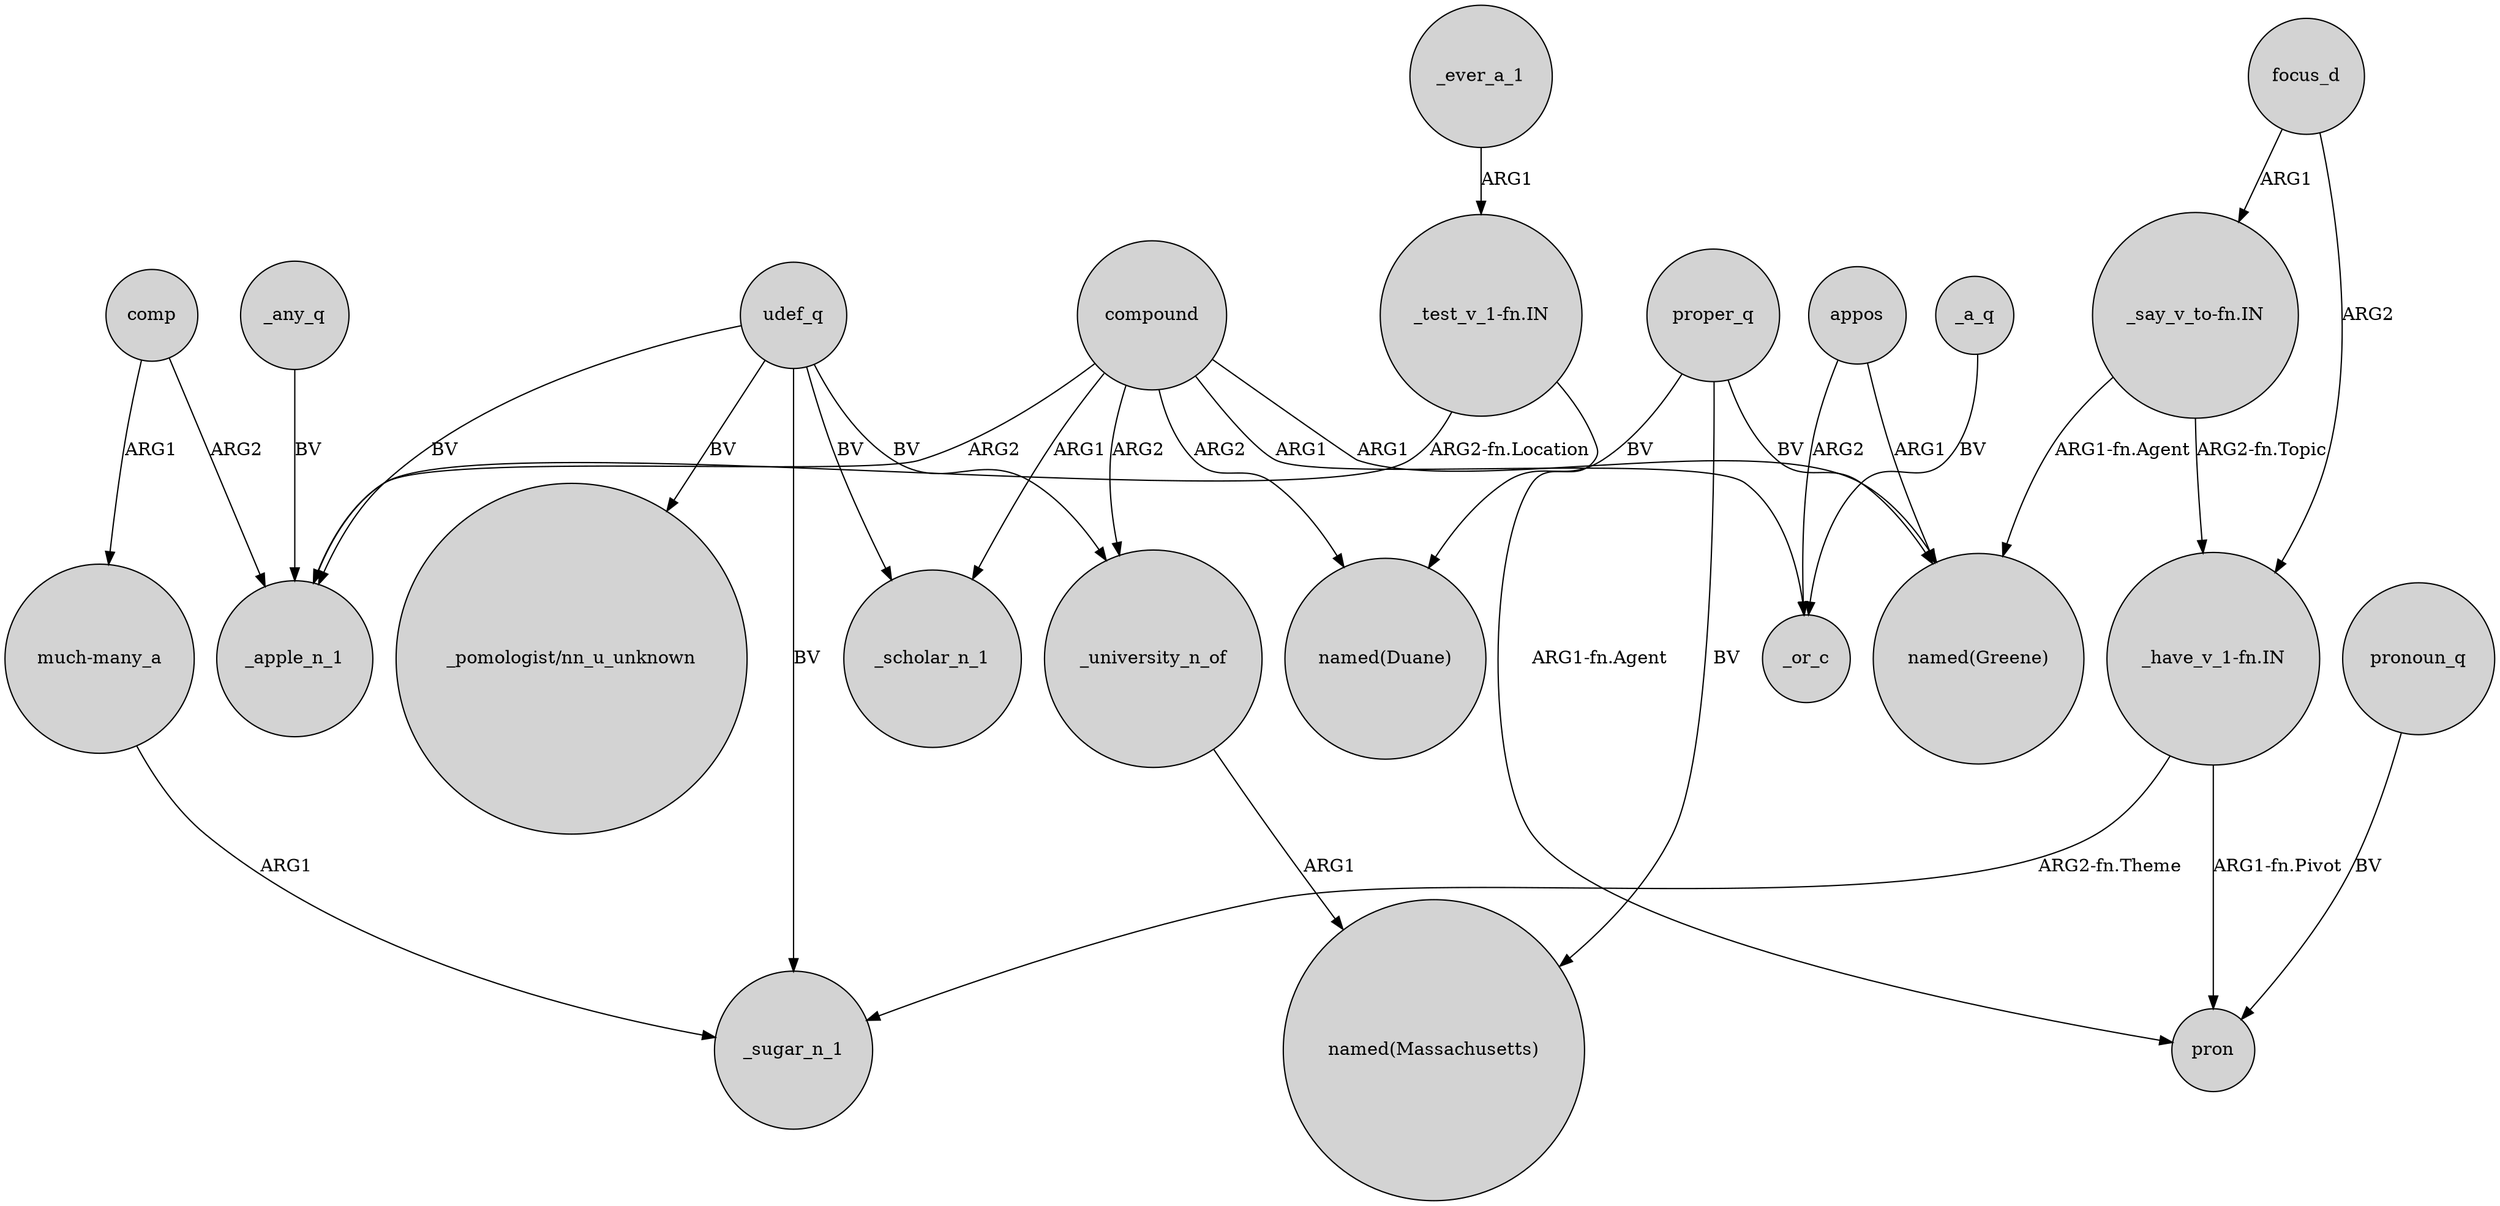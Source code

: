 digraph {
	node [shape=circle style=filled]
	"_test_v_1-fn.IN" -> _apple_n_1 [label="ARG2-fn.Location"]
	focus_d -> "_have_v_1-fn.IN" [label=ARG2]
	_any_q -> _apple_n_1 [label=BV]
	udef_q -> _scholar_n_1 [label=BV]
	compound -> _apple_n_1 [label=ARG2]
	comp -> _apple_n_1 [label=ARG2]
	_a_q -> _or_c [label=BV]
	compound -> "named(Greene)" [label=ARG1]
	compound -> _or_c [label=ARG1]
	"_have_v_1-fn.IN" -> pron [label="ARG1-fn.Pivot"]
	udef_q -> _university_n_of [label=BV]
	udef_q -> _sugar_n_1 [label=BV]
	"_have_v_1-fn.IN" -> _sugar_n_1 [label="ARG2-fn.Theme"]
	_ever_a_1 -> "_test_v_1-fn.IN" [label=ARG1]
	pronoun_q -> pron [label=BV]
	comp -> "much-many_a" [label=ARG1]
	"_test_v_1-fn.IN" -> pron [label="ARG1-fn.Agent"]
	compound -> _university_n_of [label=ARG2]
	compound -> "named(Duane)" [label=ARG2]
	_university_n_of -> "named(Massachusetts)" [label=ARG1]
	compound -> _scholar_n_1 [label=ARG1]
	udef_q -> _apple_n_1 [label=BV]
	proper_q -> "named(Duane)" [label=BV]
	"_say_v_to-fn.IN" -> "_have_v_1-fn.IN" [label="ARG2-fn.Topic"]
	proper_q -> "named(Massachusetts)" [label=BV]
	"much-many_a" -> _sugar_n_1 [label=ARG1]
	proper_q -> "named(Greene)" [label=BV]
	"_say_v_to-fn.IN" -> "named(Greene)" [label="ARG1-fn.Agent"]
	appos -> "named(Greene)" [label=ARG1]
	appos -> _or_c [label=ARG2]
	udef_q -> "_pomologist/nn_u_unknown" [label=BV]
	focus_d -> "_say_v_to-fn.IN" [label=ARG1]
}
